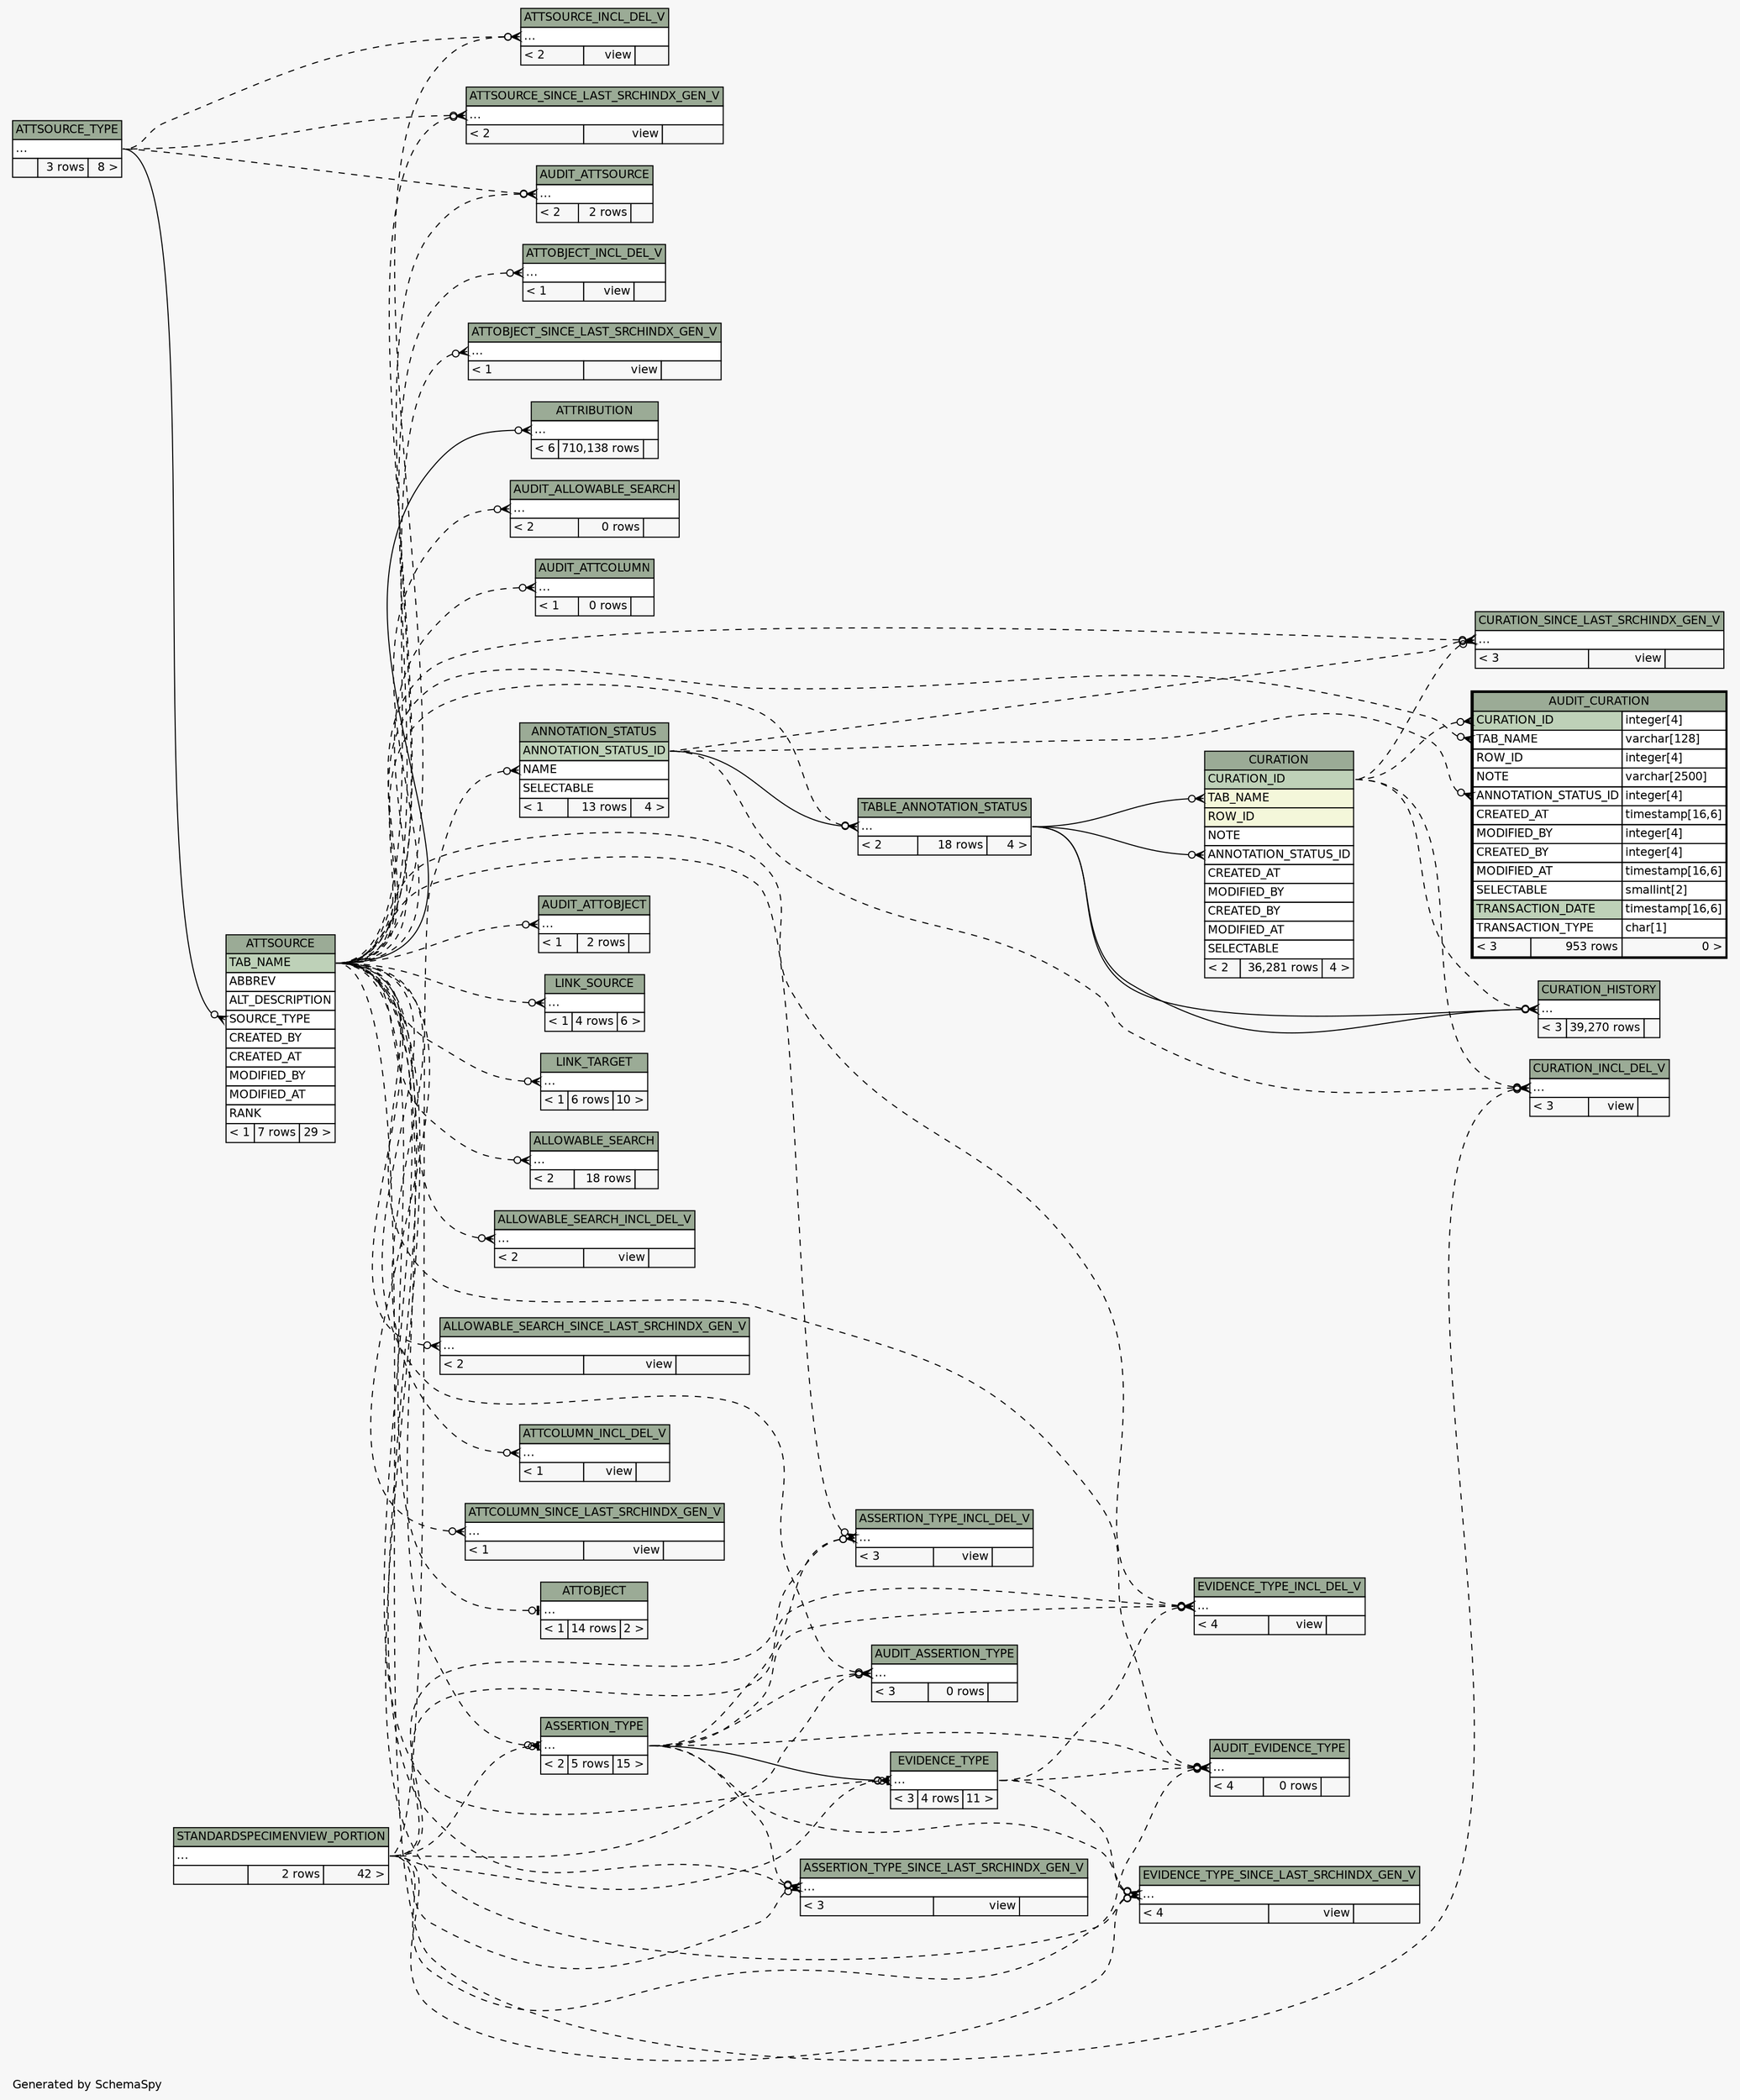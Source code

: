 // dot 2.38.0 on Windows 10 10.0
// SchemaSpy rev Unknown
digraph "impliedTwoDegreesRelationshipsDiagram" {
  graph [
    rankdir="RL"
    bgcolor="#f7f7f7"
    label="\nGenerated by SchemaSpy"
    labeljust="l"
    nodesep="0.18"
    ranksep="0.46"
    fontname="Helvetica"
    fontsize="11"
  ];
  node [
    fontname="Helvetica"
    fontsize="11"
    shape="plaintext"
  ];
  edge [
    arrowsize="0.8"
  ];
  "ALLOWABLE_SEARCH":"elipses":w -> "ATTSOURCE":"TAB_NAME":e [arrowhead=none dir=back arrowtail=crowodot style=dashed];
  "ALLOWABLE_SEARCH_INCL_DEL_V":"elipses":w -> "ATTSOURCE":"TAB_NAME":e [arrowhead=none dir=back arrowtail=crowodot style=dashed];
  "ALLOWABLE_SEARCH_SINCE_LAST_SRCHINDX_GEN_V":"elipses":w -> "ATTSOURCE":"TAB_NAME":e [arrowhead=none dir=back arrowtail=crowodot style=dashed];
  "ANNOTATION_STATUS":"NAME":w -> "STANDARDSPECIMENVIEW_PORTION":"elipses":e [arrowhead=none dir=back arrowtail=crowodot style=dashed];
  "ASSERTION_TYPE":"elipses":w -> "STANDARDSPECIMENVIEW_PORTION":"elipses":e [arrowhead=none dir=back arrowtail=teeodot style=dashed];
  "ASSERTION_TYPE":"elipses":w -> "ATTSOURCE":"TAB_NAME":e [arrowhead=none dir=back arrowtail=crowodot style=dashed];
  "ASSERTION_TYPE_INCL_DEL_V":"elipses":w -> "ASSERTION_TYPE":"elipses":e [arrowhead=none dir=back arrowtail=crowodot style=dashed];
  "ASSERTION_TYPE_INCL_DEL_V":"elipses":w -> "STANDARDSPECIMENVIEW_PORTION":"elipses":e [arrowhead=none dir=back arrowtail=crowodot style=dashed];
  "ASSERTION_TYPE_INCL_DEL_V":"elipses":w -> "ATTSOURCE":"TAB_NAME":e [arrowhead=none dir=back arrowtail=crowodot style=dashed];
  "ASSERTION_TYPE_SINCE_LAST_SRCHINDX_GEN_V":"elipses":w -> "ASSERTION_TYPE":"elipses":e [arrowhead=none dir=back arrowtail=crowodot style=dashed];
  "ASSERTION_TYPE_SINCE_LAST_SRCHINDX_GEN_V":"elipses":w -> "STANDARDSPECIMENVIEW_PORTION":"elipses":e [arrowhead=none dir=back arrowtail=crowodot style=dashed];
  "ASSERTION_TYPE_SINCE_LAST_SRCHINDX_GEN_V":"elipses":w -> "ATTSOURCE":"TAB_NAME":e [arrowhead=none dir=back arrowtail=crowodot style=dashed];
  "ATTCOLUMN_INCL_DEL_V":"elipses":w -> "ATTSOURCE":"TAB_NAME":e [arrowhead=none dir=back arrowtail=crowodot style=dashed];
  "ATTCOLUMN_SINCE_LAST_SRCHINDX_GEN_V":"elipses":w -> "ATTSOURCE":"TAB_NAME":e [arrowhead=none dir=back arrowtail=crowodot style=dashed];
  "ATTOBJECT":"elipses":w -> "ATTSOURCE":"TAB_NAME":e [arrowhead=none dir=back arrowtail=teeodot style=dashed];
  "ATTOBJECT_INCL_DEL_V":"elipses":w -> "ATTSOURCE":"TAB_NAME":e [arrowhead=none dir=back arrowtail=crowodot style=dashed];
  "ATTOBJECT_SINCE_LAST_SRCHINDX_GEN_V":"elipses":w -> "ATTSOURCE":"TAB_NAME":e [arrowhead=none dir=back arrowtail=crowodot style=dashed];
  "ATTRIBUTION":"elipses":w -> "ATTSOURCE":"TAB_NAME":e [arrowhead=none dir=back arrowtail=crowodot];
  "ATTSOURCE":"SOURCE_TYPE":w -> "ATTSOURCE_TYPE":"elipses":e [arrowhead=none dir=back arrowtail=crowodot];
  "ATTSOURCE_INCL_DEL_V":"elipses":w -> "ATTSOURCE_TYPE":"elipses":e [arrowhead=none dir=back arrowtail=crowodot style=dashed];
  "ATTSOURCE_INCL_DEL_V":"elipses":w -> "ATTSOURCE":"TAB_NAME":e [arrowhead=none dir=back arrowtail=crowodot style=dashed];
  "ATTSOURCE_SINCE_LAST_SRCHINDX_GEN_V":"elipses":w -> "ATTSOURCE_TYPE":"elipses":e [arrowhead=none dir=back arrowtail=crowodot style=dashed];
  "ATTSOURCE_SINCE_LAST_SRCHINDX_GEN_V":"elipses":w -> "ATTSOURCE":"TAB_NAME":e [arrowhead=none dir=back arrowtail=crowodot style=dashed];
  "AUDIT_ALLOWABLE_SEARCH":"elipses":w -> "ATTSOURCE":"TAB_NAME":e [arrowhead=none dir=back arrowtail=crowodot style=dashed];
  "AUDIT_ASSERTION_TYPE":"elipses":w -> "ASSERTION_TYPE":"elipses":e [arrowhead=none dir=back arrowtail=crowodot style=dashed];
  "AUDIT_ASSERTION_TYPE":"elipses":w -> "STANDARDSPECIMENVIEW_PORTION":"elipses":e [arrowhead=none dir=back arrowtail=crowodot style=dashed];
  "AUDIT_ASSERTION_TYPE":"elipses":w -> "ATTSOURCE":"TAB_NAME":e [arrowhead=none dir=back arrowtail=crowodot style=dashed];
  "AUDIT_ATTCOLUMN":"elipses":w -> "ATTSOURCE":"TAB_NAME":e [arrowhead=none dir=back arrowtail=crowodot style=dashed];
  "AUDIT_ATTOBJECT":"elipses":w -> "ATTSOURCE":"TAB_NAME":e [arrowhead=none dir=back arrowtail=crowodot style=dashed];
  "AUDIT_ATTSOURCE":"elipses":w -> "ATTSOURCE_TYPE":"elipses":e [arrowhead=none dir=back arrowtail=crowodot style=dashed];
  "AUDIT_ATTSOURCE":"elipses":w -> "ATTSOURCE":"TAB_NAME":e [arrowhead=none dir=back arrowtail=crowodot style=dashed];
  "AUDIT_CURATION":"ANNOTATION_STATUS_ID":w -> "ANNOTATION_STATUS":"ANNOTATION_STATUS_ID":e [arrowhead=none dir=back arrowtail=crowodot style=dashed];
  "AUDIT_CURATION":"CURATION_ID":w -> "CURATION":"CURATION_ID":e [arrowhead=none dir=back arrowtail=crowodot style=dashed];
  "AUDIT_CURATION":"TAB_NAME":w -> "ATTSOURCE":"TAB_NAME":e [arrowhead=none dir=back arrowtail=crowodot style=dashed];
  "AUDIT_EVIDENCE_TYPE":"elipses":w -> "ASSERTION_TYPE":"elipses":e [arrowhead=none dir=back arrowtail=crowodot style=dashed];
  "AUDIT_EVIDENCE_TYPE":"elipses":w -> "EVIDENCE_TYPE":"elipses":e [arrowhead=none dir=back arrowtail=crowodot style=dashed];
  "AUDIT_EVIDENCE_TYPE":"elipses":w -> "STANDARDSPECIMENVIEW_PORTION":"elipses":e [arrowhead=none dir=back arrowtail=crowodot style=dashed];
  "AUDIT_EVIDENCE_TYPE":"elipses":w -> "ATTSOURCE":"TAB_NAME":e [arrowhead=none dir=back arrowtail=crowodot style=dashed];
  "CURATION":"ANNOTATION_STATUS_ID":w -> "TABLE_ANNOTATION_STATUS":"elipses":e [arrowhead=none dir=back arrowtail=crowodot];
  "CURATION":"TAB_NAME":w -> "TABLE_ANNOTATION_STATUS":"elipses":e [arrowhead=none dir=back arrowtail=crowodot];
  "CURATION_HISTORY":"elipses":w -> "TABLE_ANNOTATION_STATUS":"elipses":e [arrowhead=none dir=back arrowtail=crowodot];
  "CURATION_HISTORY":"elipses":w -> "CURATION":"CURATION_ID":e [arrowhead=none dir=back arrowtail=crowodot style=dashed];
  "CURATION_HISTORY":"elipses":w -> "TABLE_ANNOTATION_STATUS":"elipses":e [arrowhead=none dir=back arrowtail=crowodot];
  "CURATION_INCL_DEL_V":"elipses":w -> "ANNOTATION_STATUS":"ANNOTATION_STATUS_ID":e [arrowhead=none dir=back arrowtail=crowodot style=dashed];
  "CURATION_INCL_DEL_V":"elipses":w -> "CURATION":"CURATION_ID":e [arrowhead=none dir=back arrowtail=crowodot style=dashed];
  "CURATION_INCL_DEL_V":"elipses":w -> "ATTSOURCE":"TAB_NAME":e [arrowhead=none dir=back arrowtail=crowodot style=dashed];
  "CURATION_SINCE_LAST_SRCHINDX_GEN_V":"elipses":w -> "ANNOTATION_STATUS":"ANNOTATION_STATUS_ID":e [arrowhead=none dir=back arrowtail=crowodot style=dashed];
  "CURATION_SINCE_LAST_SRCHINDX_GEN_V":"elipses":w -> "CURATION":"CURATION_ID":e [arrowhead=none dir=back arrowtail=crowodot style=dashed];
  "CURATION_SINCE_LAST_SRCHINDX_GEN_V":"elipses":w -> "ATTSOURCE":"TAB_NAME":e [arrowhead=none dir=back arrowtail=crowodot style=dashed];
  "EVIDENCE_TYPE":"elipses":w -> "ASSERTION_TYPE":"elipses":e [arrowhead=none dir=back arrowtail=crowodot];
  "EVIDENCE_TYPE":"elipses":w -> "STANDARDSPECIMENVIEW_PORTION":"elipses":e [arrowhead=none dir=back arrowtail=teeodot style=dashed];
  "EVIDENCE_TYPE":"elipses":w -> "ATTSOURCE":"TAB_NAME":e [arrowhead=none dir=back arrowtail=crowodot style=dashed];
  "EVIDENCE_TYPE_INCL_DEL_V":"elipses":w -> "ASSERTION_TYPE":"elipses":e [arrowhead=none dir=back arrowtail=crowodot style=dashed];
  "EVIDENCE_TYPE_INCL_DEL_V":"elipses":w -> "EVIDENCE_TYPE":"elipses":e [arrowhead=none dir=back arrowtail=crowodot style=dashed];
  "EVIDENCE_TYPE_INCL_DEL_V":"elipses":w -> "STANDARDSPECIMENVIEW_PORTION":"elipses":e [arrowhead=none dir=back arrowtail=crowodot style=dashed];
  "EVIDENCE_TYPE_INCL_DEL_V":"elipses":w -> "ATTSOURCE":"TAB_NAME":e [arrowhead=none dir=back arrowtail=crowodot style=dashed];
  "EVIDENCE_TYPE_SINCE_LAST_SRCHINDX_GEN_V":"elipses":w -> "ASSERTION_TYPE":"elipses":e [arrowhead=none dir=back arrowtail=crowodot style=dashed];
  "EVIDENCE_TYPE_SINCE_LAST_SRCHINDX_GEN_V":"elipses":w -> "EVIDENCE_TYPE":"elipses":e [arrowhead=none dir=back arrowtail=crowodot style=dashed];
  "EVIDENCE_TYPE_SINCE_LAST_SRCHINDX_GEN_V":"elipses":w -> "STANDARDSPECIMENVIEW_PORTION":"elipses":e [arrowhead=none dir=back arrowtail=crowodot style=dashed];
  "EVIDENCE_TYPE_SINCE_LAST_SRCHINDX_GEN_V":"elipses":w -> "ATTSOURCE":"TAB_NAME":e [arrowhead=none dir=back arrowtail=crowodot style=dashed];
  "LINK_SOURCE":"elipses":w -> "ATTSOURCE":"TAB_NAME":e [arrowhead=none dir=back arrowtail=crowodot style=dashed];
  "LINK_TARGET":"elipses":w -> "ATTSOURCE":"TAB_NAME":e [arrowhead=none dir=back arrowtail=crowodot style=dashed];
  "TABLE_ANNOTATION_STATUS":"elipses":w -> "ANNOTATION_STATUS":"ANNOTATION_STATUS_ID":e [arrowhead=none dir=back arrowtail=crowodot];
  "TABLE_ANNOTATION_STATUS":"elipses":w -> "ATTSOURCE":"TAB_NAME":e [arrowhead=none dir=back arrowtail=crowodot style=dashed];
  "ALLOWABLE_SEARCH" [
    label=<
    <TABLE BORDER="0" CELLBORDER="1" CELLSPACING="0" BGCOLOR="#ffffff">
      <TR><TD COLSPAN="3" BGCOLOR="#9bab96" ALIGN="CENTER">ALLOWABLE_SEARCH</TD></TR>
      <TR><TD PORT="elipses" COLSPAN="3" ALIGN="LEFT">...</TD></TR>
      <TR><TD ALIGN="LEFT" BGCOLOR="#f7f7f7">&lt; 2</TD><TD ALIGN="RIGHT" BGCOLOR="#f7f7f7">18 rows</TD><TD ALIGN="RIGHT" BGCOLOR="#f7f7f7">  </TD></TR>
    </TABLE>>
    URL="ALLOWABLE_SEARCH.html"
    tooltip="ALLOWABLE_SEARCH"
  ];
  "ALLOWABLE_SEARCH_INCL_DEL_V" [
    label=<
    <TABLE BORDER="0" CELLBORDER="1" CELLSPACING="0" BGCOLOR="#ffffff">
      <TR><TD COLSPAN="3" BGCOLOR="#9bab96" ALIGN="CENTER">ALLOWABLE_SEARCH_INCL_DEL_V</TD></TR>
      <TR><TD PORT="elipses" COLSPAN="3" ALIGN="LEFT">...</TD></TR>
      <TR><TD ALIGN="LEFT" BGCOLOR="#f7f7f7">&lt; 2</TD><TD ALIGN="RIGHT" BGCOLOR="#f7f7f7">view</TD><TD ALIGN="RIGHT" BGCOLOR="#f7f7f7">  </TD></TR>
    </TABLE>>
    URL="ALLOWABLE_SEARCH_INCL_DEL_V.html"
    tooltip="ALLOWABLE_SEARCH_INCL_DEL_V"
  ];
  "ALLOWABLE_SEARCH_SINCE_LAST_SRCHINDX_GEN_V" [
    label=<
    <TABLE BORDER="0" CELLBORDER="1" CELLSPACING="0" BGCOLOR="#ffffff">
      <TR><TD COLSPAN="3" BGCOLOR="#9bab96" ALIGN="CENTER">ALLOWABLE_SEARCH_SINCE_LAST_SRCHINDX_GEN_V</TD></TR>
      <TR><TD PORT="elipses" COLSPAN="3" ALIGN="LEFT">...</TD></TR>
      <TR><TD ALIGN="LEFT" BGCOLOR="#f7f7f7">&lt; 2</TD><TD ALIGN="RIGHT" BGCOLOR="#f7f7f7">view</TD><TD ALIGN="RIGHT" BGCOLOR="#f7f7f7">  </TD></TR>
    </TABLE>>
    URL="ALLOWABLE_SEARCH_SINCE_LAST_SRCHINDX_GEN_V.html"
    tooltip="ALLOWABLE_SEARCH_SINCE_LAST_SRCHINDX_GEN_V"
  ];
  "ANNOTATION_STATUS" [
    label=<
    <TABLE BORDER="0" CELLBORDER="1" CELLSPACING="0" BGCOLOR="#ffffff">
      <TR><TD COLSPAN="3" BGCOLOR="#9bab96" ALIGN="CENTER">ANNOTATION_STATUS</TD></TR>
      <TR><TD PORT="ANNOTATION_STATUS_ID" COLSPAN="3" BGCOLOR="#bed1b8" ALIGN="LEFT">ANNOTATION_STATUS_ID</TD></TR>
      <TR><TD PORT="NAME" COLSPAN="3" ALIGN="LEFT">NAME</TD></TR>
      <TR><TD PORT="SELECTABLE" COLSPAN="3" ALIGN="LEFT">SELECTABLE</TD></TR>
      <TR><TD ALIGN="LEFT" BGCOLOR="#f7f7f7">&lt; 1</TD><TD ALIGN="RIGHT" BGCOLOR="#f7f7f7">13 rows</TD><TD ALIGN="RIGHT" BGCOLOR="#f7f7f7">4 &gt;</TD></TR>
    </TABLE>>
    URL="ANNOTATION_STATUS.html"
    tooltip="ANNOTATION_STATUS"
  ];
  "ASSERTION_TYPE" [
    label=<
    <TABLE BORDER="0" CELLBORDER="1" CELLSPACING="0" BGCOLOR="#ffffff">
      <TR><TD COLSPAN="3" BGCOLOR="#9bab96" ALIGN="CENTER">ASSERTION_TYPE</TD></TR>
      <TR><TD PORT="elipses" COLSPAN="3" ALIGN="LEFT">...</TD></TR>
      <TR><TD ALIGN="LEFT" BGCOLOR="#f7f7f7">&lt; 2</TD><TD ALIGN="RIGHT" BGCOLOR="#f7f7f7">5 rows</TD><TD ALIGN="RIGHT" BGCOLOR="#f7f7f7">15 &gt;</TD></TR>
    </TABLE>>
    URL="ASSERTION_TYPE.html"
    tooltip="ASSERTION_TYPE"
  ];
  "ASSERTION_TYPE_INCL_DEL_V" [
    label=<
    <TABLE BORDER="0" CELLBORDER="1" CELLSPACING="0" BGCOLOR="#ffffff">
      <TR><TD COLSPAN="3" BGCOLOR="#9bab96" ALIGN="CENTER">ASSERTION_TYPE_INCL_DEL_V</TD></TR>
      <TR><TD PORT="elipses" COLSPAN="3" ALIGN="LEFT">...</TD></TR>
      <TR><TD ALIGN="LEFT" BGCOLOR="#f7f7f7">&lt; 3</TD><TD ALIGN="RIGHT" BGCOLOR="#f7f7f7">view</TD><TD ALIGN="RIGHT" BGCOLOR="#f7f7f7">  </TD></TR>
    </TABLE>>
    URL="ASSERTION_TYPE_INCL_DEL_V.html"
    tooltip="ASSERTION_TYPE_INCL_DEL_V"
  ];
  "ASSERTION_TYPE_SINCE_LAST_SRCHINDX_GEN_V" [
    label=<
    <TABLE BORDER="0" CELLBORDER="1" CELLSPACING="0" BGCOLOR="#ffffff">
      <TR><TD COLSPAN="3" BGCOLOR="#9bab96" ALIGN="CENTER">ASSERTION_TYPE_SINCE_LAST_SRCHINDX_GEN_V</TD></TR>
      <TR><TD PORT="elipses" COLSPAN="3" ALIGN="LEFT">...</TD></TR>
      <TR><TD ALIGN="LEFT" BGCOLOR="#f7f7f7">&lt; 3</TD><TD ALIGN="RIGHT" BGCOLOR="#f7f7f7">view</TD><TD ALIGN="RIGHT" BGCOLOR="#f7f7f7">  </TD></TR>
    </TABLE>>
    URL="ASSERTION_TYPE_SINCE_LAST_SRCHINDX_GEN_V.html"
    tooltip="ASSERTION_TYPE_SINCE_LAST_SRCHINDX_GEN_V"
  ];
  "ATTCOLUMN_INCL_DEL_V" [
    label=<
    <TABLE BORDER="0" CELLBORDER="1" CELLSPACING="0" BGCOLOR="#ffffff">
      <TR><TD COLSPAN="3" BGCOLOR="#9bab96" ALIGN="CENTER">ATTCOLUMN_INCL_DEL_V</TD></TR>
      <TR><TD PORT="elipses" COLSPAN="3" ALIGN="LEFT">...</TD></TR>
      <TR><TD ALIGN="LEFT" BGCOLOR="#f7f7f7">&lt; 1</TD><TD ALIGN="RIGHT" BGCOLOR="#f7f7f7">view</TD><TD ALIGN="RIGHT" BGCOLOR="#f7f7f7">  </TD></TR>
    </TABLE>>
    URL="ATTCOLUMN_INCL_DEL_V.html"
    tooltip="ATTCOLUMN_INCL_DEL_V"
  ];
  "ATTCOLUMN_SINCE_LAST_SRCHINDX_GEN_V" [
    label=<
    <TABLE BORDER="0" CELLBORDER="1" CELLSPACING="0" BGCOLOR="#ffffff">
      <TR><TD COLSPAN="3" BGCOLOR="#9bab96" ALIGN="CENTER">ATTCOLUMN_SINCE_LAST_SRCHINDX_GEN_V</TD></TR>
      <TR><TD PORT="elipses" COLSPAN="3" ALIGN="LEFT">...</TD></TR>
      <TR><TD ALIGN="LEFT" BGCOLOR="#f7f7f7">&lt; 1</TD><TD ALIGN="RIGHT" BGCOLOR="#f7f7f7">view</TD><TD ALIGN="RIGHT" BGCOLOR="#f7f7f7">  </TD></TR>
    </TABLE>>
    URL="ATTCOLUMN_SINCE_LAST_SRCHINDX_GEN_V.html"
    tooltip="ATTCOLUMN_SINCE_LAST_SRCHINDX_GEN_V"
  ];
  "ATTOBJECT" [
    label=<
    <TABLE BORDER="0" CELLBORDER="1" CELLSPACING="0" BGCOLOR="#ffffff">
      <TR><TD COLSPAN="3" BGCOLOR="#9bab96" ALIGN="CENTER">ATTOBJECT</TD></TR>
      <TR><TD PORT="elipses" COLSPAN="3" ALIGN="LEFT">...</TD></TR>
      <TR><TD ALIGN="LEFT" BGCOLOR="#f7f7f7">&lt; 1</TD><TD ALIGN="RIGHT" BGCOLOR="#f7f7f7">14 rows</TD><TD ALIGN="RIGHT" BGCOLOR="#f7f7f7">2 &gt;</TD></TR>
    </TABLE>>
    URL="ATTOBJECT.html"
    tooltip="ATTOBJECT"
  ];
  "ATTOBJECT_INCL_DEL_V" [
    label=<
    <TABLE BORDER="0" CELLBORDER="1" CELLSPACING="0" BGCOLOR="#ffffff">
      <TR><TD COLSPAN="3" BGCOLOR="#9bab96" ALIGN="CENTER">ATTOBJECT_INCL_DEL_V</TD></TR>
      <TR><TD PORT="elipses" COLSPAN="3" ALIGN="LEFT">...</TD></TR>
      <TR><TD ALIGN="LEFT" BGCOLOR="#f7f7f7">&lt; 1</TD><TD ALIGN="RIGHT" BGCOLOR="#f7f7f7">view</TD><TD ALIGN="RIGHT" BGCOLOR="#f7f7f7">  </TD></TR>
    </TABLE>>
    URL="ATTOBJECT_INCL_DEL_V.html"
    tooltip="ATTOBJECT_INCL_DEL_V"
  ];
  "ATTOBJECT_SINCE_LAST_SRCHINDX_GEN_V" [
    label=<
    <TABLE BORDER="0" CELLBORDER="1" CELLSPACING="0" BGCOLOR="#ffffff">
      <TR><TD COLSPAN="3" BGCOLOR="#9bab96" ALIGN="CENTER">ATTOBJECT_SINCE_LAST_SRCHINDX_GEN_V</TD></TR>
      <TR><TD PORT="elipses" COLSPAN="3" ALIGN="LEFT">...</TD></TR>
      <TR><TD ALIGN="LEFT" BGCOLOR="#f7f7f7">&lt; 1</TD><TD ALIGN="RIGHT" BGCOLOR="#f7f7f7">view</TD><TD ALIGN="RIGHT" BGCOLOR="#f7f7f7">  </TD></TR>
    </TABLE>>
    URL="ATTOBJECT_SINCE_LAST_SRCHINDX_GEN_V.html"
    tooltip="ATTOBJECT_SINCE_LAST_SRCHINDX_GEN_V"
  ];
  "ATTRIBUTION" [
    label=<
    <TABLE BORDER="0" CELLBORDER="1" CELLSPACING="0" BGCOLOR="#ffffff">
      <TR><TD COLSPAN="3" BGCOLOR="#9bab96" ALIGN="CENTER">ATTRIBUTION</TD></TR>
      <TR><TD PORT="elipses" COLSPAN="3" ALIGN="LEFT">...</TD></TR>
      <TR><TD ALIGN="LEFT" BGCOLOR="#f7f7f7">&lt; 6</TD><TD ALIGN="RIGHT" BGCOLOR="#f7f7f7">710,138 rows</TD><TD ALIGN="RIGHT" BGCOLOR="#f7f7f7">  </TD></TR>
    </TABLE>>
    URL="ATTRIBUTION.html"
    tooltip="ATTRIBUTION"
  ];
  "ATTSOURCE" [
    label=<
    <TABLE BORDER="0" CELLBORDER="1" CELLSPACING="0" BGCOLOR="#ffffff">
      <TR><TD COLSPAN="3" BGCOLOR="#9bab96" ALIGN="CENTER">ATTSOURCE</TD></TR>
      <TR><TD PORT="TAB_NAME" COLSPAN="3" BGCOLOR="#bed1b8" ALIGN="LEFT">TAB_NAME</TD></TR>
      <TR><TD PORT="ABBREV" COLSPAN="3" ALIGN="LEFT">ABBREV</TD></TR>
      <TR><TD PORT="ALT_DESCRIPTION" COLSPAN="3" ALIGN="LEFT">ALT_DESCRIPTION</TD></TR>
      <TR><TD PORT="SOURCE_TYPE" COLSPAN="3" ALIGN="LEFT">SOURCE_TYPE</TD></TR>
      <TR><TD PORT="CREATED_BY" COLSPAN="3" ALIGN="LEFT">CREATED_BY</TD></TR>
      <TR><TD PORT="CREATED_AT" COLSPAN="3" ALIGN="LEFT">CREATED_AT</TD></TR>
      <TR><TD PORT="MODIFIED_BY" COLSPAN="3" ALIGN="LEFT">MODIFIED_BY</TD></TR>
      <TR><TD PORT="MODIFIED_AT" COLSPAN="3" ALIGN="LEFT">MODIFIED_AT</TD></TR>
      <TR><TD PORT="RANK" COLSPAN="3" ALIGN="LEFT">RANK</TD></TR>
      <TR><TD ALIGN="LEFT" BGCOLOR="#f7f7f7">&lt; 1</TD><TD ALIGN="RIGHT" BGCOLOR="#f7f7f7">7 rows</TD><TD ALIGN="RIGHT" BGCOLOR="#f7f7f7">29 &gt;</TD></TR>
    </TABLE>>
    URL="ATTSOURCE.html"
    tooltip="ATTSOURCE"
  ];
  "ATTSOURCE_INCL_DEL_V" [
    label=<
    <TABLE BORDER="0" CELLBORDER="1" CELLSPACING="0" BGCOLOR="#ffffff">
      <TR><TD COLSPAN="3" BGCOLOR="#9bab96" ALIGN="CENTER">ATTSOURCE_INCL_DEL_V</TD></TR>
      <TR><TD PORT="elipses" COLSPAN="3" ALIGN="LEFT">...</TD></TR>
      <TR><TD ALIGN="LEFT" BGCOLOR="#f7f7f7">&lt; 2</TD><TD ALIGN="RIGHT" BGCOLOR="#f7f7f7">view</TD><TD ALIGN="RIGHT" BGCOLOR="#f7f7f7">  </TD></TR>
    </TABLE>>
    URL="ATTSOURCE_INCL_DEL_V.html"
    tooltip="ATTSOURCE_INCL_DEL_V"
  ];
  "ATTSOURCE_SINCE_LAST_SRCHINDX_GEN_V" [
    label=<
    <TABLE BORDER="0" CELLBORDER="1" CELLSPACING="0" BGCOLOR="#ffffff">
      <TR><TD COLSPAN="3" BGCOLOR="#9bab96" ALIGN="CENTER">ATTSOURCE_SINCE_LAST_SRCHINDX_GEN_V</TD></TR>
      <TR><TD PORT="elipses" COLSPAN="3" ALIGN="LEFT">...</TD></TR>
      <TR><TD ALIGN="LEFT" BGCOLOR="#f7f7f7">&lt; 2</TD><TD ALIGN="RIGHT" BGCOLOR="#f7f7f7">view</TD><TD ALIGN="RIGHT" BGCOLOR="#f7f7f7">  </TD></TR>
    </TABLE>>
    URL="ATTSOURCE_SINCE_LAST_SRCHINDX_GEN_V.html"
    tooltip="ATTSOURCE_SINCE_LAST_SRCHINDX_GEN_V"
  ];
  "ATTSOURCE_TYPE" [
    label=<
    <TABLE BORDER="0" CELLBORDER="1" CELLSPACING="0" BGCOLOR="#ffffff">
      <TR><TD COLSPAN="3" BGCOLOR="#9bab96" ALIGN="CENTER">ATTSOURCE_TYPE</TD></TR>
      <TR><TD PORT="elipses" COLSPAN="3" ALIGN="LEFT">...</TD></TR>
      <TR><TD ALIGN="LEFT" BGCOLOR="#f7f7f7">  </TD><TD ALIGN="RIGHT" BGCOLOR="#f7f7f7">3 rows</TD><TD ALIGN="RIGHT" BGCOLOR="#f7f7f7">8 &gt;</TD></TR>
    </TABLE>>
    URL="ATTSOURCE_TYPE.html"
    tooltip="ATTSOURCE_TYPE"
  ];
  "AUDIT_ALLOWABLE_SEARCH" [
    label=<
    <TABLE BORDER="0" CELLBORDER="1" CELLSPACING="0" BGCOLOR="#ffffff">
      <TR><TD COLSPAN="3" BGCOLOR="#9bab96" ALIGN="CENTER">AUDIT_ALLOWABLE_SEARCH</TD></TR>
      <TR><TD PORT="elipses" COLSPAN="3" ALIGN="LEFT">...</TD></TR>
      <TR><TD ALIGN="LEFT" BGCOLOR="#f7f7f7">&lt; 2</TD><TD ALIGN="RIGHT" BGCOLOR="#f7f7f7">0 rows</TD><TD ALIGN="RIGHT" BGCOLOR="#f7f7f7">  </TD></TR>
    </TABLE>>
    URL="AUDIT_ALLOWABLE_SEARCH.html"
    tooltip="AUDIT_ALLOWABLE_SEARCH"
  ];
  "AUDIT_ASSERTION_TYPE" [
    label=<
    <TABLE BORDER="0" CELLBORDER="1" CELLSPACING="0" BGCOLOR="#ffffff">
      <TR><TD COLSPAN="3" BGCOLOR="#9bab96" ALIGN="CENTER">AUDIT_ASSERTION_TYPE</TD></TR>
      <TR><TD PORT="elipses" COLSPAN="3" ALIGN="LEFT">...</TD></TR>
      <TR><TD ALIGN="LEFT" BGCOLOR="#f7f7f7">&lt; 3</TD><TD ALIGN="RIGHT" BGCOLOR="#f7f7f7">0 rows</TD><TD ALIGN="RIGHT" BGCOLOR="#f7f7f7">  </TD></TR>
    </TABLE>>
    URL="AUDIT_ASSERTION_TYPE.html"
    tooltip="AUDIT_ASSERTION_TYPE"
  ];
  "AUDIT_ATTCOLUMN" [
    label=<
    <TABLE BORDER="0" CELLBORDER="1" CELLSPACING="0" BGCOLOR="#ffffff">
      <TR><TD COLSPAN="3" BGCOLOR="#9bab96" ALIGN="CENTER">AUDIT_ATTCOLUMN</TD></TR>
      <TR><TD PORT="elipses" COLSPAN="3" ALIGN="LEFT">...</TD></TR>
      <TR><TD ALIGN="LEFT" BGCOLOR="#f7f7f7">&lt; 1</TD><TD ALIGN="RIGHT" BGCOLOR="#f7f7f7">0 rows</TD><TD ALIGN="RIGHT" BGCOLOR="#f7f7f7">  </TD></TR>
    </TABLE>>
    URL="AUDIT_ATTCOLUMN.html"
    tooltip="AUDIT_ATTCOLUMN"
  ];
  "AUDIT_ATTOBJECT" [
    label=<
    <TABLE BORDER="0" CELLBORDER="1" CELLSPACING="0" BGCOLOR="#ffffff">
      <TR><TD COLSPAN="3" BGCOLOR="#9bab96" ALIGN="CENTER">AUDIT_ATTOBJECT</TD></TR>
      <TR><TD PORT="elipses" COLSPAN="3" ALIGN="LEFT">...</TD></TR>
      <TR><TD ALIGN="LEFT" BGCOLOR="#f7f7f7">&lt; 1</TD><TD ALIGN="RIGHT" BGCOLOR="#f7f7f7">2 rows</TD><TD ALIGN="RIGHT" BGCOLOR="#f7f7f7">  </TD></TR>
    </TABLE>>
    URL="AUDIT_ATTOBJECT.html"
    tooltip="AUDIT_ATTOBJECT"
  ];
  "AUDIT_ATTSOURCE" [
    label=<
    <TABLE BORDER="0" CELLBORDER="1" CELLSPACING="0" BGCOLOR="#ffffff">
      <TR><TD COLSPAN="3" BGCOLOR="#9bab96" ALIGN="CENTER">AUDIT_ATTSOURCE</TD></TR>
      <TR><TD PORT="elipses" COLSPAN="3" ALIGN="LEFT">...</TD></TR>
      <TR><TD ALIGN="LEFT" BGCOLOR="#f7f7f7">&lt; 2</TD><TD ALIGN="RIGHT" BGCOLOR="#f7f7f7">2 rows</TD><TD ALIGN="RIGHT" BGCOLOR="#f7f7f7">  </TD></TR>
    </TABLE>>
    URL="AUDIT_ATTSOURCE.html"
    tooltip="AUDIT_ATTSOURCE"
  ];
  "AUDIT_CURATION" [
    label=<
    <TABLE BORDER="2" CELLBORDER="1" CELLSPACING="0" BGCOLOR="#ffffff">
      <TR><TD COLSPAN="3" BGCOLOR="#9bab96" ALIGN="CENTER">AUDIT_CURATION</TD></TR>
      <TR><TD PORT="CURATION_ID" COLSPAN="2" BGCOLOR="#bed1b8" ALIGN="LEFT">CURATION_ID</TD><TD PORT="CURATION_ID.type" ALIGN="LEFT">integer[4]</TD></TR>
      <TR><TD PORT="TAB_NAME" COLSPAN="2" ALIGN="LEFT">TAB_NAME</TD><TD PORT="TAB_NAME.type" ALIGN="LEFT">varchar[128]</TD></TR>
      <TR><TD PORT="ROW_ID" COLSPAN="2" ALIGN="LEFT">ROW_ID</TD><TD PORT="ROW_ID.type" ALIGN="LEFT">integer[4]</TD></TR>
      <TR><TD PORT="NOTE" COLSPAN="2" ALIGN="LEFT">NOTE</TD><TD PORT="NOTE.type" ALIGN="LEFT">varchar[2500]</TD></TR>
      <TR><TD PORT="ANNOTATION_STATUS_ID" COLSPAN="2" ALIGN="LEFT">ANNOTATION_STATUS_ID</TD><TD PORT="ANNOTATION_STATUS_ID.type" ALIGN="LEFT">integer[4]</TD></TR>
      <TR><TD PORT="CREATED_AT" COLSPAN="2" ALIGN="LEFT">CREATED_AT</TD><TD PORT="CREATED_AT.type" ALIGN="LEFT">timestamp[16,6]</TD></TR>
      <TR><TD PORT="MODIFIED_BY" COLSPAN="2" ALIGN="LEFT">MODIFIED_BY</TD><TD PORT="MODIFIED_BY.type" ALIGN="LEFT">integer[4]</TD></TR>
      <TR><TD PORT="CREATED_BY" COLSPAN="2" ALIGN="LEFT">CREATED_BY</TD><TD PORT="CREATED_BY.type" ALIGN="LEFT">integer[4]</TD></TR>
      <TR><TD PORT="MODIFIED_AT" COLSPAN="2" ALIGN="LEFT">MODIFIED_AT</TD><TD PORT="MODIFIED_AT.type" ALIGN="LEFT">timestamp[16,6]</TD></TR>
      <TR><TD PORT="SELECTABLE" COLSPAN="2" ALIGN="LEFT">SELECTABLE</TD><TD PORT="SELECTABLE.type" ALIGN="LEFT">smallint[2]</TD></TR>
      <TR><TD PORT="TRANSACTION_DATE" COLSPAN="2" BGCOLOR="#bed1b8" ALIGN="LEFT">TRANSACTION_DATE</TD><TD PORT="TRANSACTION_DATE.type" ALIGN="LEFT">timestamp[16,6]</TD></TR>
      <TR><TD PORT="TRANSACTION_TYPE" COLSPAN="2" ALIGN="LEFT">TRANSACTION_TYPE</TD><TD PORT="TRANSACTION_TYPE.type" ALIGN="LEFT">char[1]</TD></TR>
      <TR><TD ALIGN="LEFT" BGCOLOR="#f7f7f7">&lt; 3</TD><TD ALIGN="RIGHT" BGCOLOR="#f7f7f7">953 rows</TD><TD ALIGN="RIGHT" BGCOLOR="#f7f7f7">0 &gt;</TD></TR>
    </TABLE>>
    URL="AUDIT_CURATION.html"
    tooltip="AUDIT_CURATION"
  ];
  "AUDIT_EVIDENCE_TYPE" [
    label=<
    <TABLE BORDER="0" CELLBORDER="1" CELLSPACING="0" BGCOLOR="#ffffff">
      <TR><TD COLSPAN="3" BGCOLOR="#9bab96" ALIGN="CENTER">AUDIT_EVIDENCE_TYPE</TD></TR>
      <TR><TD PORT="elipses" COLSPAN="3" ALIGN="LEFT">...</TD></TR>
      <TR><TD ALIGN="LEFT" BGCOLOR="#f7f7f7">&lt; 4</TD><TD ALIGN="RIGHT" BGCOLOR="#f7f7f7">0 rows</TD><TD ALIGN="RIGHT" BGCOLOR="#f7f7f7">  </TD></TR>
    </TABLE>>
    URL="AUDIT_EVIDENCE_TYPE.html"
    tooltip="AUDIT_EVIDENCE_TYPE"
  ];
  "CURATION" [
    label=<
    <TABLE BORDER="0" CELLBORDER="1" CELLSPACING="0" BGCOLOR="#ffffff">
      <TR><TD COLSPAN="3" BGCOLOR="#9bab96" ALIGN="CENTER">CURATION</TD></TR>
      <TR><TD PORT="CURATION_ID" COLSPAN="3" BGCOLOR="#bed1b8" ALIGN="LEFT">CURATION_ID</TD></TR>
      <TR><TD PORT="TAB_NAME" COLSPAN="3" BGCOLOR="#f4f7da" ALIGN="LEFT">TAB_NAME</TD></TR>
      <TR><TD PORT="ROW_ID" COLSPAN="3" BGCOLOR="#f4f7da" ALIGN="LEFT">ROW_ID</TD></TR>
      <TR><TD PORT="NOTE" COLSPAN="3" ALIGN="LEFT">NOTE</TD></TR>
      <TR><TD PORT="ANNOTATION_STATUS_ID" COLSPAN="3" ALIGN="LEFT">ANNOTATION_STATUS_ID</TD></TR>
      <TR><TD PORT="CREATED_AT" COLSPAN="3" ALIGN="LEFT">CREATED_AT</TD></TR>
      <TR><TD PORT="MODIFIED_BY" COLSPAN="3" ALIGN="LEFT">MODIFIED_BY</TD></TR>
      <TR><TD PORT="CREATED_BY" COLSPAN="3" ALIGN="LEFT">CREATED_BY</TD></TR>
      <TR><TD PORT="MODIFIED_AT" COLSPAN="3" ALIGN="LEFT">MODIFIED_AT</TD></TR>
      <TR><TD PORT="SELECTABLE" COLSPAN="3" ALIGN="LEFT">SELECTABLE</TD></TR>
      <TR><TD ALIGN="LEFT" BGCOLOR="#f7f7f7">&lt; 2</TD><TD ALIGN="RIGHT" BGCOLOR="#f7f7f7">36,281 rows</TD><TD ALIGN="RIGHT" BGCOLOR="#f7f7f7">4 &gt;</TD></TR>
    </TABLE>>
    URL="CURATION.html"
    tooltip="CURATION"
  ];
  "CURATION_HISTORY" [
    label=<
    <TABLE BORDER="0" CELLBORDER="1" CELLSPACING="0" BGCOLOR="#ffffff">
      <TR><TD COLSPAN="3" BGCOLOR="#9bab96" ALIGN="CENTER">CURATION_HISTORY</TD></TR>
      <TR><TD PORT="elipses" COLSPAN="3" ALIGN="LEFT">...</TD></TR>
      <TR><TD ALIGN="LEFT" BGCOLOR="#f7f7f7">&lt; 3</TD><TD ALIGN="RIGHT" BGCOLOR="#f7f7f7">39,270 rows</TD><TD ALIGN="RIGHT" BGCOLOR="#f7f7f7">  </TD></TR>
    </TABLE>>
    URL="CURATION_HISTORY.html"
    tooltip="CURATION_HISTORY"
  ];
  "CURATION_INCL_DEL_V" [
    label=<
    <TABLE BORDER="0" CELLBORDER="1" CELLSPACING="0" BGCOLOR="#ffffff">
      <TR><TD COLSPAN="3" BGCOLOR="#9bab96" ALIGN="CENTER">CURATION_INCL_DEL_V</TD></TR>
      <TR><TD PORT="elipses" COLSPAN="3" ALIGN="LEFT">...</TD></TR>
      <TR><TD ALIGN="LEFT" BGCOLOR="#f7f7f7">&lt; 3</TD><TD ALIGN="RIGHT" BGCOLOR="#f7f7f7">view</TD><TD ALIGN="RIGHT" BGCOLOR="#f7f7f7">  </TD></TR>
    </TABLE>>
    URL="CURATION_INCL_DEL_V.html"
    tooltip="CURATION_INCL_DEL_V"
  ];
  "CURATION_SINCE_LAST_SRCHINDX_GEN_V" [
    label=<
    <TABLE BORDER="0" CELLBORDER="1" CELLSPACING="0" BGCOLOR="#ffffff">
      <TR><TD COLSPAN="3" BGCOLOR="#9bab96" ALIGN="CENTER">CURATION_SINCE_LAST_SRCHINDX_GEN_V</TD></TR>
      <TR><TD PORT="elipses" COLSPAN="3" ALIGN="LEFT">...</TD></TR>
      <TR><TD ALIGN="LEFT" BGCOLOR="#f7f7f7">&lt; 3</TD><TD ALIGN="RIGHT" BGCOLOR="#f7f7f7">view</TD><TD ALIGN="RIGHT" BGCOLOR="#f7f7f7">  </TD></TR>
    </TABLE>>
    URL="CURATION_SINCE_LAST_SRCHINDX_GEN_V.html"
    tooltip="CURATION_SINCE_LAST_SRCHINDX_GEN_V"
  ];
  "EVIDENCE_TYPE" [
    label=<
    <TABLE BORDER="0" CELLBORDER="1" CELLSPACING="0" BGCOLOR="#ffffff">
      <TR><TD COLSPAN="3" BGCOLOR="#9bab96" ALIGN="CENTER">EVIDENCE_TYPE</TD></TR>
      <TR><TD PORT="elipses" COLSPAN="3" ALIGN="LEFT">...</TD></TR>
      <TR><TD ALIGN="LEFT" BGCOLOR="#f7f7f7">&lt; 3</TD><TD ALIGN="RIGHT" BGCOLOR="#f7f7f7">4 rows</TD><TD ALIGN="RIGHT" BGCOLOR="#f7f7f7">11 &gt;</TD></TR>
    </TABLE>>
    URL="EVIDENCE_TYPE.html"
    tooltip="EVIDENCE_TYPE"
  ];
  "EVIDENCE_TYPE_INCL_DEL_V" [
    label=<
    <TABLE BORDER="0" CELLBORDER="1" CELLSPACING="0" BGCOLOR="#ffffff">
      <TR><TD COLSPAN="3" BGCOLOR="#9bab96" ALIGN="CENTER">EVIDENCE_TYPE_INCL_DEL_V</TD></TR>
      <TR><TD PORT="elipses" COLSPAN="3" ALIGN="LEFT">...</TD></TR>
      <TR><TD ALIGN="LEFT" BGCOLOR="#f7f7f7">&lt; 4</TD><TD ALIGN="RIGHT" BGCOLOR="#f7f7f7">view</TD><TD ALIGN="RIGHT" BGCOLOR="#f7f7f7">  </TD></TR>
    </TABLE>>
    URL="EVIDENCE_TYPE_INCL_DEL_V.html"
    tooltip="EVIDENCE_TYPE_INCL_DEL_V"
  ];
  "EVIDENCE_TYPE_SINCE_LAST_SRCHINDX_GEN_V" [
    label=<
    <TABLE BORDER="0" CELLBORDER="1" CELLSPACING="0" BGCOLOR="#ffffff">
      <TR><TD COLSPAN="3" BGCOLOR="#9bab96" ALIGN="CENTER">EVIDENCE_TYPE_SINCE_LAST_SRCHINDX_GEN_V</TD></TR>
      <TR><TD PORT="elipses" COLSPAN="3" ALIGN="LEFT">...</TD></TR>
      <TR><TD ALIGN="LEFT" BGCOLOR="#f7f7f7">&lt; 4</TD><TD ALIGN="RIGHT" BGCOLOR="#f7f7f7">view</TD><TD ALIGN="RIGHT" BGCOLOR="#f7f7f7">  </TD></TR>
    </TABLE>>
    URL="EVIDENCE_TYPE_SINCE_LAST_SRCHINDX_GEN_V.html"
    tooltip="EVIDENCE_TYPE_SINCE_LAST_SRCHINDX_GEN_V"
  ];
  "LINK_SOURCE" [
    label=<
    <TABLE BORDER="0" CELLBORDER="1" CELLSPACING="0" BGCOLOR="#ffffff">
      <TR><TD COLSPAN="3" BGCOLOR="#9bab96" ALIGN="CENTER">LINK_SOURCE</TD></TR>
      <TR><TD PORT="elipses" COLSPAN="3" ALIGN="LEFT">...</TD></TR>
      <TR><TD ALIGN="LEFT" BGCOLOR="#f7f7f7">&lt; 1</TD><TD ALIGN="RIGHT" BGCOLOR="#f7f7f7">4 rows</TD><TD ALIGN="RIGHT" BGCOLOR="#f7f7f7">6 &gt;</TD></TR>
    </TABLE>>
    URL="LINK_SOURCE.html"
    tooltip="LINK_SOURCE"
  ];
  "LINK_TARGET" [
    label=<
    <TABLE BORDER="0" CELLBORDER="1" CELLSPACING="0" BGCOLOR="#ffffff">
      <TR><TD COLSPAN="3" BGCOLOR="#9bab96" ALIGN="CENTER">LINK_TARGET</TD></TR>
      <TR><TD PORT="elipses" COLSPAN="3" ALIGN="LEFT">...</TD></TR>
      <TR><TD ALIGN="LEFT" BGCOLOR="#f7f7f7">&lt; 1</TD><TD ALIGN="RIGHT" BGCOLOR="#f7f7f7">6 rows</TD><TD ALIGN="RIGHT" BGCOLOR="#f7f7f7">10 &gt;</TD></TR>
    </TABLE>>
    URL="LINK_TARGET.html"
    tooltip="LINK_TARGET"
  ];
  "STANDARDSPECIMENVIEW_PORTION" [
    label=<
    <TABLE BORDER="0" CELLBORDER="1" CELLSPACING="0" BGCOLOR="#ffffff">
      <TR><TD COLSPAN="3" BGCOLOR="#9bab96" ALIGN="CENTER">STANDARDSPECIMENVIEW_PORTION</TD></TR>
      <TR><TD PORT="elipses" COLSPAN="3" ALIGN="LEFT">...</TD></TR>
      <TR><TD ALIGN="LEFT" BGCOLOR="#f7f7f7">  </TD><TD ALIGN="RIGHT" BGCOLOR="#f7f7f7">2 rows</TD><TD ALIGN="RIGHT" BGCOLOR="#f7f7f7">42 &gt;</TD></TR>
    </TABLE>>
    URL="STANDARDSPECIMENVIEW_PORTION.html"
    tooltip="STANDARDSPECIMENVIEW_PORTION"
  ];
  "TABLE_ANNOTATION_STATUS" [
    label=<
    <TABLE BORDER="0" CELLBORDER="1" CELLSPACING="0" BGCOLOR="#ffffff">
      <TR><TD COLSPAN="3" BGCOLOR="#9bab96" ALIGN="CENTER">TABLE_ANNOTATION_STATUS</TD></TR>
      <TR><TD PORT="elipses" COLSPAN="3" ALIGN="LEFT">...</TD></TR>
      <TR><TD ALIGN="LEFT" BGCOLOR="#f7f7f7">&lt; 2</TD><TD ALIGN="RIGHT" BGCOLOR="#f7f7f7">18 rows</TD><TD ALIGN="RIGHT" BGCOLOR="#f7f7f7">4 &gt;</TD></TR>
    </TABLE>>
    URL="TABLE_ANNOTATION_STATUS.html"
    tooltip="TABLE_ANNOTATION_STATUS"
  ];
}
